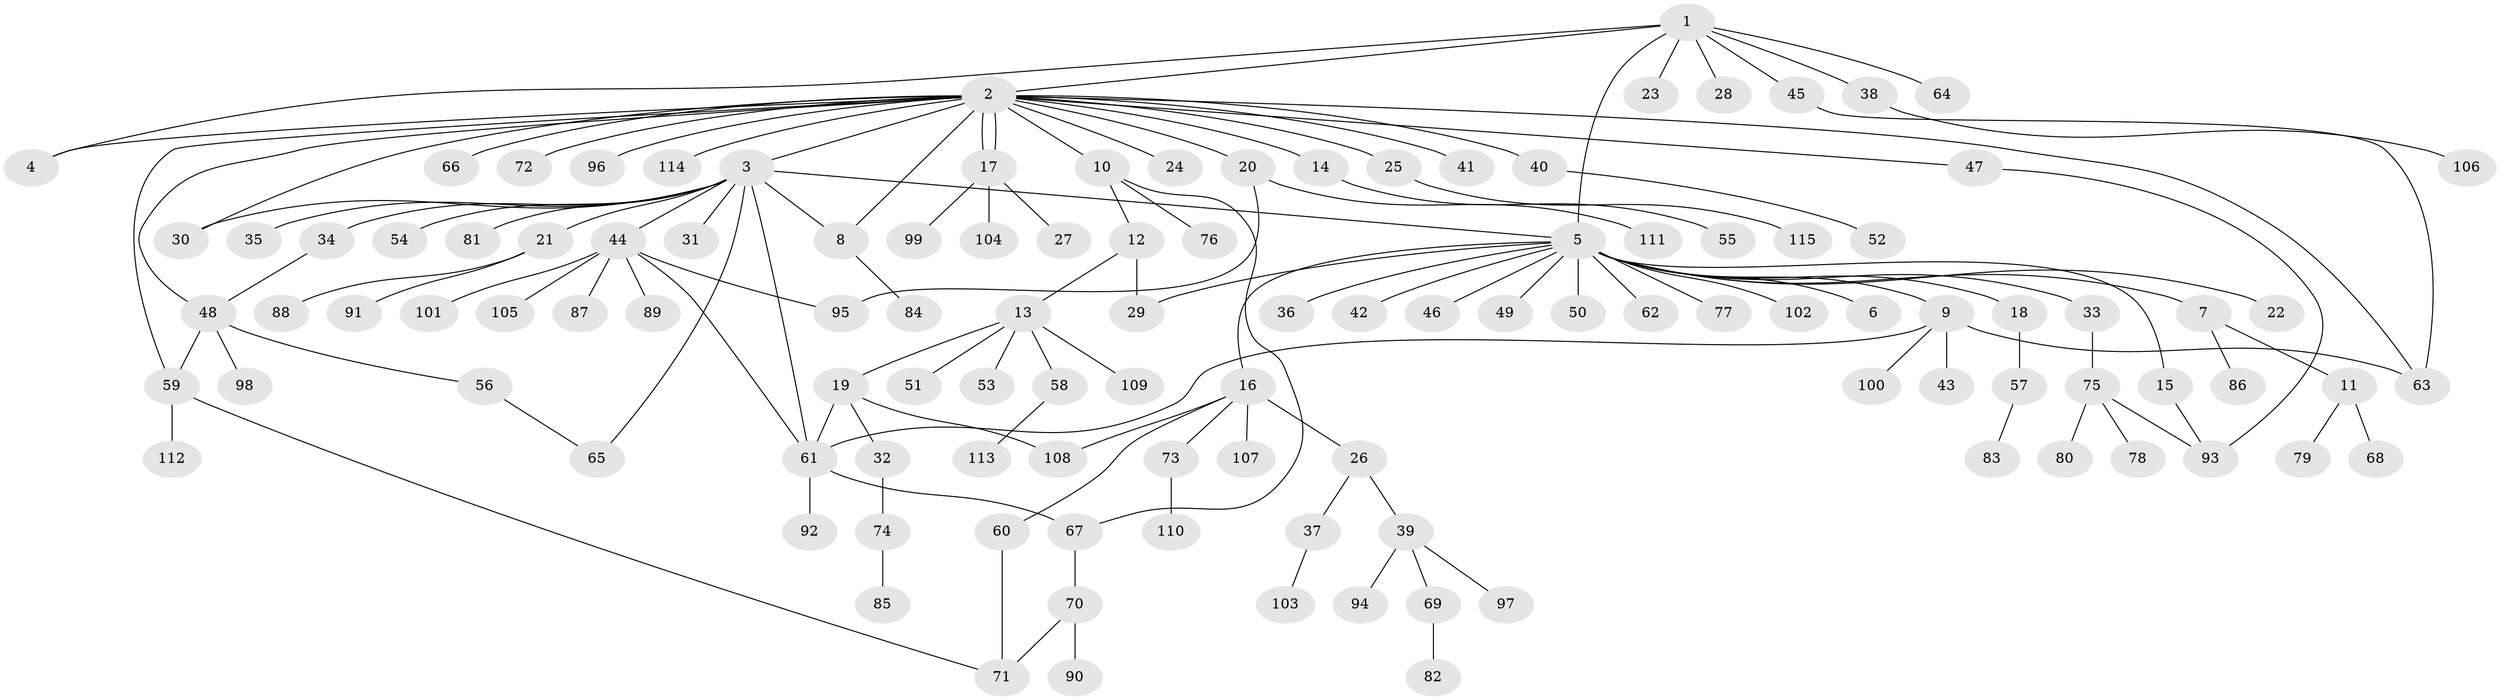 // coarse degree distribution, {7: 0.011627906976744186, 21: 0.011627906976744186, 13: 0.011627906976744186, 2: 0.18604651162790697, 19: 0.011627906976744186, 1: 0.5465116279069767, 4: 0.05813953488372093, 3: 0.10465116279069768, 5: 0.046511627906976744, 6: 0.011627906976744186}
// Generated by graph-tools (version 1.1) at 2025/52/02/27/25 19:52:00]
// undirected, 115 vertices, 135 edges
graph export_dot {
graph [start="1"]
  node [color=gray90,style=filled];
  1;
  2;
  3;
  4;
  5;
  6;
  7;
  8;
  9;
  10;
  11;
  12;
  13;
  14;
  15;
  16;
  17;
  18;
  19;
  20;
  21;
  22;
  23;
  24;
  25;
  26;
  27;
  28;
  29;
  30;
  31;
  32;
  33;
  34;
  35;
  36;
  37;
  38;
  39;
  40;
  41;
  42;
  43;
  44;
  45;
  46;
  47;
  48;
  49;
  50;
  51;
  52;
  53;
  54;
  55;
  56;
  57;
  58;
  59;
  60;
  61;
  62;
  63;
  64;
  65;
  66;
  67;
  68;
  69;
  70;
  71;
  72;
  73;
  74;
  75;
  76;
  77;
  78;
  79;
  80;
  81;
  82;
  83;
  84;
  85;
  86;
  87;
  88;
  89;
  90;
  91;
  92;
  93;
  94;
  95;
  96;
  97;
  98;
  99;
  100;
  101;
  102;
  103;
  104;
  105;
  106;
  107;
  108;
  109;
  110;
  111;
  112;
  113;
  114;
  115;
  1 -- 2;
  1 -- 4;
  1 -- 5;
  1 -- 23;
  1 -- 28;
  1 -- 38;
  1 -- 45;
  1 -- 64;
  2 -- 3;
  2 -- 4;
  2 -- 8;
  2 -- 10;
  2 -- 14;
  2 -- 17;
  2 -- 17;
  2 -- 20;
  2 -- 24;
  2 -- 25;
  2 -- 30;
  2 -- 40;
  2 -- 41;
  2 -- 47;
  2 -- 48;
  2 -- 59;
  2 -- 63;
  2 -- 66;
  2 -- 72;
  2 -- 96;
  2 -- 114;
  3 -- 5;
  3 -- 8;
  3 -- 21;
  3 -- 30;
  3 -- 31;
  3 -- 34;
  3 -- 35;
  3 -- 44;
  3 -- 54;
  3 -- 61;
  3 -- 65;
  3 -- 81;
  5 -- 6;
  5 -- 7;
  5 -- 9;
  5 -- 15;
  5 -- 16;
  5 -- 18;
  5 -- 22;
  5 -- 29;
  5 -- 33;
  5 -- 36;
  5 -- 42;
  5 -- 46;
  5 -- 49;
  5 -- 50;
  5 -- 62;
  5 -- 77;
  5 -- 102;
  7 -- 11;
  7 -- 86;
  8 -- 84;
  9 -- 43;
  9 -- 61;
  9 -- 63;
  9 -- 100;
  10 -- 12;
  10 -- 67;
  10 -- 76;
  11 -- 68;
  11 -- 79;
  12 -- 13;
  12 -- 29;
  13 -- 19;
  13 -- 51;
  13 -- 53;
  13 -- 58;
  13 -- 109;
  14 -- 55;
  15 -- 93;
  16 -- 26;
  16 -- 60;
  16 -- 73;
  16 -- 107;
  16 -- 108;
  17 -- 27;
  17 -- 99;
  17 -- 104;
  18 -- 57;
  19 -- 32;
  19 -- 61;
  19 -- 108;
  20 -- 95;
  20 -- 111;
  21 -- 88;
  21 -- 91;
  25 -- 115;
  26 -- 37;
  26 -- 39;
  32 -- 74;
  33 -- 75;
  34 -- 48;
  37 -- 103;
  38 -- 106;
  39 -- 69;
  39 -- 94;
  39 -- 97;
  40 -- 52;
  44 -- 61;
  44 -- 87;
  44 -- 89;
  44 -- 95;
  44 -- 101;
  44 -- 105;
  45 -- 63;
  47 -- 93;
  48 -- 56;
  48 -- 59;
  48 -- 98;
  56 -- 65;
  57 -- 83;
  58 -- 113;
  59 -- 71;
  59 -- 112;
  60 -- 71;
  61 -- 67;
  61 -- 92;
  67 -- 70;
  69 -- 82;
  70 -- 71;
  70 -- 90;
  73 -- 110;
  74 -- 85;
  75 -- 78;
  75 -- 80;
  75 -- 93;
}
